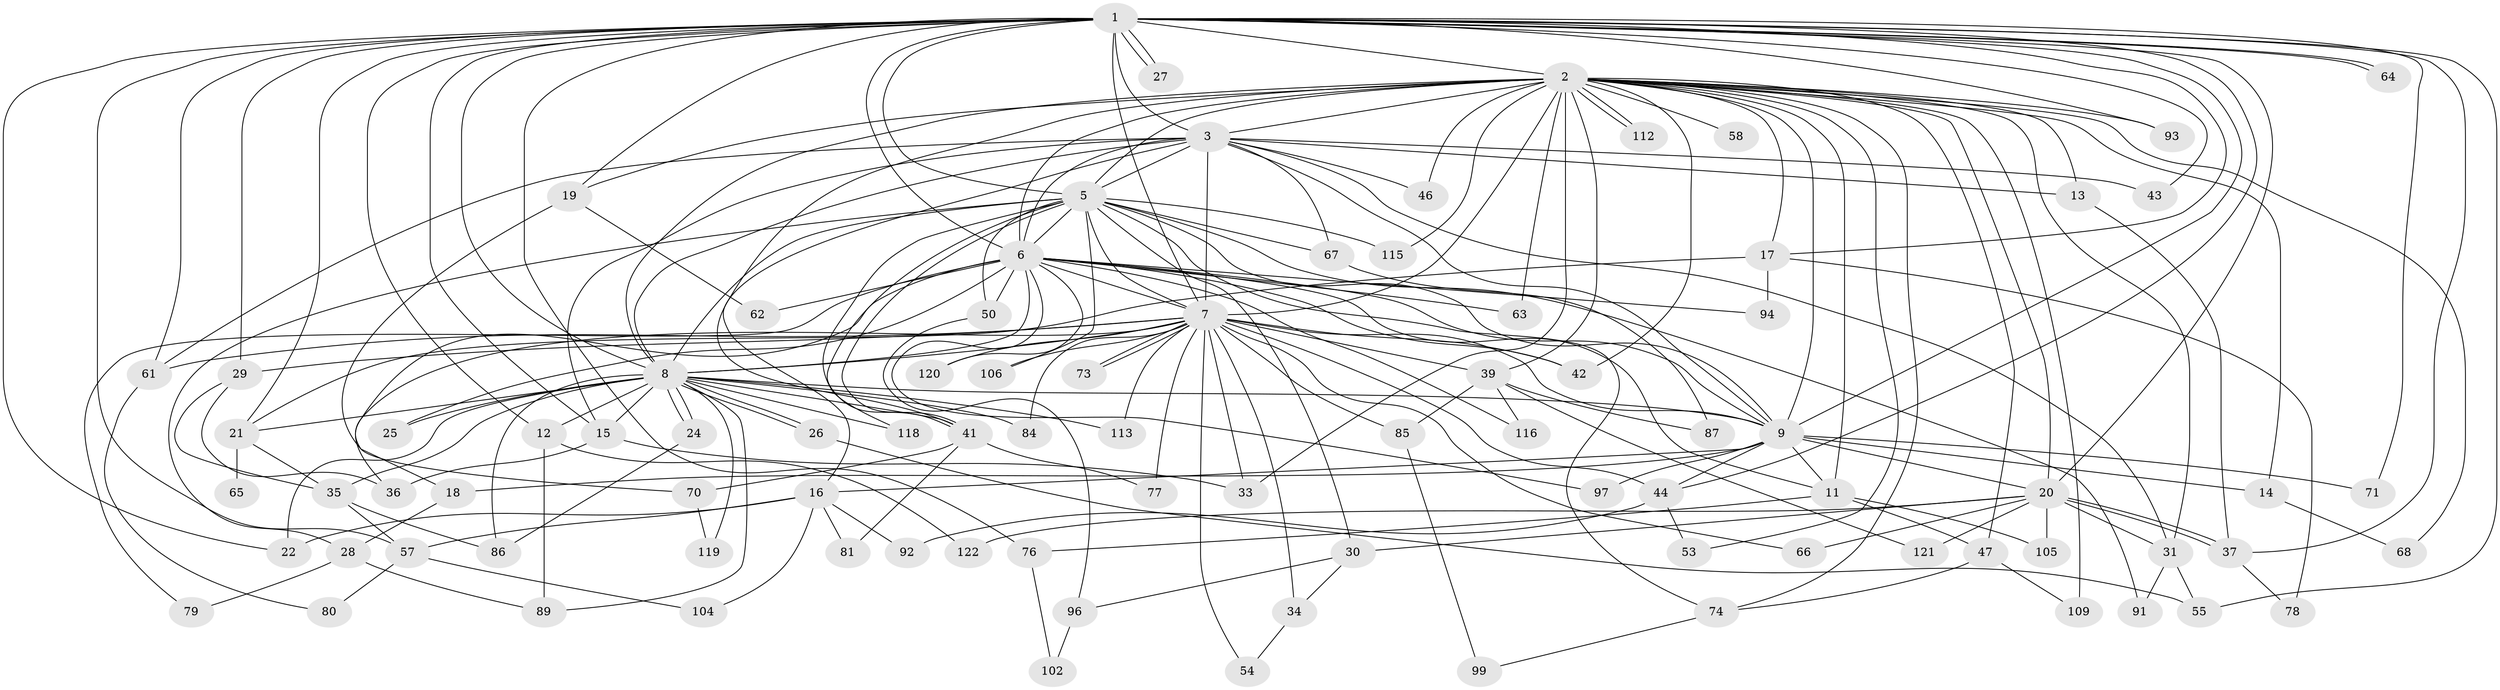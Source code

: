 // original degree distribution, {26: 0.00819672131147541, 25: 0.01639344262295082, 18: 0.00819672131147541, 20: 0.00819672131147541, 22: 0.00819672131147541, 21: 0.00819672131147541, 29: 0.00819672131147541, 17: 0.00819672131147541, 15: 0.00819672131147541, 5: 0.08196721311475409, 4: 0.07377049180327869, 3: 0.22131147540983606, 8: 0.01639344262295082, 6: 0.00819672131147541, 2: 0.5081967213114754, 7: 0.00819672131147541}
// Generated by graph-tools (version 1.1) at 2025/41/03/06/25 10:41:42]
// undirected, 90 vertices, 211 edges
graph export_dot {
graph [start="1"]
  node [color=gray90,style=filled];
  1 [super="+10"];
  2 [super="+4"];
  3 [super="+40"];
  5 [super="+98"];
  6 [super="+38"];
  7 [super="+108"];
  8 [super="+90"];
  9 [super="+45"];
  11 [super="+60"];
  12 [super="+101"];
  13 [super="+69"];
  14;
  15 [super="+83"];
  16 [super="+52"];
  17;
  18;
  19;
  20 [super="+23"];
  21 [super="+59"];
  22 [super="+51"];
  24;
  25;
  26;
  27;
  28;
  29 [super="+32"];
  30;
  31 [super="+56"];
  33 [super="+49"];
  34;
  35 [super="+107"];
  36 [super="+110"];
  37 [super="+95"];
  39 [super="+72"];
  41 [super="+48"];
  42 [super="+100"];
  43;
  44 [super="+117"];
  46;
  47;
  50;
  53;
  54;
  55 [super="+103"];
  57 [super="+75"];
  58;
  61 [super="+82"];
  62;
  63;
  64;
  65;
  66;
  67;
  68;
  70;
  71;
  73;
  74 [super="+114"];
  76;
  77;
  78;
  79;
  80;
  81;
  84;
  85;
  86 [super="+88"];
  87;
  89;
  91;
  92;
  93;
  94;
  96;
  97;
  99;
  102;
  104;
  105;
  106;
  109 [super="+111"];
  112;
  113;
  115;
  116;
  118;
  119;
  120;
  121;
  122;
  1 -- 2 [weight=4];
  1 -- 3 [weight=2];
  1 -- 5 [weight=3];
  1 -- 6 [weight=2];
  1 -- 7 [weight=2];
  1 -- 8 [weight=2];
  1 -- 9 [weight=2];
  1 -- 12;
  1 -- 15;
  1 -- 17;
  1 -- 19;
  1 -- 21;
  1 -- 22;
  1 -- 27;
  1 -- 27;
  1 -- 29;
  1 -- 44;
  1 -- 64;
  1 -- 64;
  1 -- 71;
  1 -- 93;
  1 -- 55;
  1 -- 43;
  1 -- 76;
  1 -- 20;
  1 -- 57;
  1 -- 61;
  1 -- 37;
  2 -- 3 [weight=2];
  2 -- 5 [weight=2];
  2 -- 6 [weight=3];
  2 -- 7 [weight=2];
  2 -- 8 [weight=2];
  2 -- 9 [weight=2];
  2 -- 11;
  2 -- 14;
  2 -- 17;
  2 -- 19;
  2 -- 33;
  2 -- 47;
  2 -- 53;
  2 -- 63;
  2 -- 109 [weight=2];
  2 -- 112;
  2 -- 112;
  2 -- 115;
  2 -- 68;
  2 -- 13;
  2 -- 93;
  2 -- 39;
  2 -- 42;
  2 -- 46;
  2 -- 58;
  2 -- 41;
  2 -- 74;
  2 -- 31;
  2 -- 20;
  3 -- 5 [weight=2];
  3 -- 6;
  3 -- 7;
  3 -- 8;
  3 -- 9;
  3 -- 13;
  3 -- 16;
  3 -- 31;
  3 -- 43;
  3 -- 46;
  3 -- 61;
  3 -- 67;
  3 -- 15;
  5 -- 6;
  5 -- 7 [weight=2];
  5 -- 8;
  5 -- 9;
  5 -- 28;
  5 -- 30;
  5 -- 41;
  5 -- 41;
  5 -- 50;
  5 -- 67;
  5 -- 74;
  5 -- 91;
  5 -- 106;
  5 -- 115;
  5 -- 118;
  6 -- 7;
  6 -- 8;
  6 -- 9;
  6 -- 18;
  6 -- 25;
  6 -- 42;
  6 -- 50;
  6 -- 62;
  6 -- 63;
  6 -- 79;
  6 -- 94;
  6 -- 97;
  6 -- 116;
  6 -- 120;
  6 -- 11;
  7 -- 8;
  7 -- 9;
  7 -- 29 [weight=2];
  7 -- 33;
  7 -- 34;
  7 -- 36;
  7 -- 44;
  7 -- 54;
  7 -- 66;
  7 -- 73;
  7 -- 73;
  7 -- 77;
  7 -- 84;
  7 -- 85;
  7 -- 106;
  7 -- 113;
  7 -- 120;
  7 -- 39;
  7 -- 42;
  7 -- 61;
  8 -- 9;
  8 -- 12;
  8 -- 15;
  8 -- 21;
  8 -- 22;
  8 -- 24;
  8 -- 24;
  8 -- 25;
  8 -- 26;
  8 -- 26;
  8 -- 35;
  8 -- 84;
  8 -- 89;
  8 -- 113;
  8 -- 118;
  8 -- 41;
  8 -- 119;
  8 -- 86;
  9 -- 11;
  9 -- 14;
  9 -- 16;
  9 -- 18;
  9 -- 71;
  9 -- 97;
  9 -- 20;
  9 -- 44;
  11 -- 47;
  11 -- 76;
  11 -- 105;
  12 -- 122;
  12 -- 89;
  13 -- 37;
  14 -- 68;
  15 -- 33;
  15 -- 36;
  16 -- 57;
  16 -- 81;
  16 -- 92;
  16 -- 104;
  16 -- 22 [weight=2];
  17 -- 78;
  17 -- 94;
  17 -- 21;
  18 -- 28;
  19 -- 62;
  19 -- 70;
  20 -- 30;
  20 -- 37;
  20 -- 37;
  20 -- 105;
  20 -- 66;
  20 -- 121;
  20 -- 122;
  20 -- 31;
  21 -- 65 [weight=2];
  21 -- 35;
  24 -- 86;
  26 -- 55;
  28 -- 79;
  28 -- 89;
  29 -- 35;
  29 -- 36;
  30 -- 34;
  30 -- 96;
  31 -- 55;
  31 -- 91;
  34 -- 54;
  35 -- 86;
  35 -- 57;
  37 -- 78;
  39 -- 85;
  39 -- 116;
  39 -- 121;
  39 -- 87;
  41 -- 70;
  41 -- 77;
  41 -- 81;
  44 -- 53;
  44 -- 92;
  47 -- 74;
  47 -- 109;
  50 -- 96;
  57 -- 80;
  57 -- 104;
  61 -- 80;
  67 -- 87;
  70 -- 119;
  74 -- 99;
  76 -- 102;
  85 -- 99;
  96 -- 102;
}
